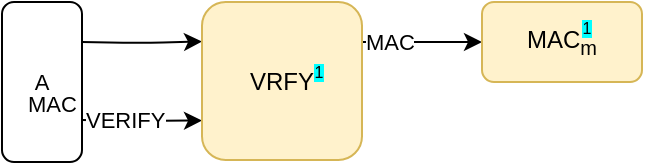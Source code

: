 <mxfile version="12.7.4" type="device"><diagram id="xJSIGuNxlJO1YPHD9Vcm" name="Page-1"><mxGraphModel dx="596" dy="427" grid="1" gridSize="10" guides="1" tooltips="1" connect="1" arrows="1" fold="1" page="1" pageScale="1" pageWidth="1654" pageHeight="1169" math="0" shadow="0"><root><mxCell id="0"/><mxCell id="1" parent="0"/><mxCell id="4HKKvNOfzjFkndzJGPI1-3" value="MAC" style="edgeStyle=orthogonalEdgeStyle;rounded=1;orthogonalLoop=1;jettySize=auto;html=1;entryX=0;entryY=0.5;entryDx=0;entryDy=0;align=left;" edge="1" parent="1" target="zPIuAUTArbj21rFynpwa-103"><mxGeometry x="-0.667" y="-10" relative="1" as="geometry"><mxPoint x="240" y="180" as="sourcePoint"/><Array as="points"><mxPoint x="250" y="180"/><mxPoint x="250" y="180"/></Array><mxPoint x="-10" y="-10" as="offset"/></mxGeometry></mxCell><mxCell id="zPIuAUTArbj21rFynpwa-102" value="&lt;font color=&quot;#000000&quot;&gt;A&lt;/font&gt;" style="rounded=1;whiteSpace=wrap;html=1;labelBackgroundColor=none;fontSize=11;fontColor=#3333FF;" parent="1" vertex="1"><mxGeometry x="60" y="160" width="40" height="80" as="geometry"/></mxCell><mxCell id="zPIuAUTArbj21rFynpwa-110" value="&lt;font color=&quot;#000000&quot;&gt;MAC&lt;/font&gt;" style="edgeStyle=orthogonalEdgeStyle;rounded=1;orthogonalLoop=1;jettySize=auto;html=1;entryX=0;entryY=0.25;entryDx=0;entryDy=0;strokeColor=#000000;fontSize=11;fontColor=#3333FF;align=left;" parent="1" target="4HKKvNOfzjFkndzJGPI1-1" edge="1"><mxGeometry x="0.003" y="30" relative="1" as="geometry"><mxPoint x="100" y="180" as="sourcePoint"/><mxPoint x="-30" y="30" as="offset"/></mxGeometry></mxCell><mxCell id="zPIuAUTArbj21rFynpwa-103" value="MAC&lt;sub&gt;m&lt;/sub&gt;" style="rounded=1;whiteSpace=wrap;html=1;fillColor=#fff2cc;strokeColor=#d6b656;" parent="1" vertex="1"><mxGeometry x="300" y="160" width="80" height="40" as="geometry"/></mxCell><mxCell id="vCYKrViYTbe_JkMEA-nA-15" value="&lt;font style=&quot;background-color: rgb(0 , 255 , 255) ; font-size: 8px&quot;&gt;1&lt;/font&gt;" style="text;html=1;align=center;verticalAlign=middle;resizable=0;points=[];;autosize=1;" parent="1" vertex="1"><mxGeometry x="342" y="162" width="20" height="20" as="geometry"/></mxCell><mxCell id="4HKKvNOfzjFkndzJGPI1-4" value="VERIFY" style="edgeStyle=orthogonalEdgeStyle;rounded=1;orthogonalLoop=1;jettySize=auto;html=1;exitX=0;exitY=0.5;exitDx=0;exitDy=0;entryX=0;entryY=0.75;entryDx=0;entryDy=0;align=left;" edge="1" parent="1" target="4HKKvNOfzjFkndzJGPI1-1"><mxGeometry x="-1" relative="1" as="geometry"><mxPoint x="100" y="219" as="sourcePoint"/><mxPoint as="offset"/></mxGeometry></mxCell><mxCell id="4HKKvNOfzjFkndzJGPI1-1" value="VRFY" style="rounded=1;whiteSpace=wrap;html=1;fillColor=#fff2cc;strokeColor=#d6b656;" vertex="1" parent="1"><mxGeometry x="160" y="160" width="80" height="79" as="geometry"/></mxCell><mxCell id="4HKKvNOfzjFkndzJGPI1-2" value="&lt;font style=&quot;background-color: rgb(0 , 255 , 255) ; font-size: 8px&quot;&gt;1&lt;/font&gt;" style="text;html=1;align=center;verticalAlign=middle;resizable=0;points=[];;autosize=1;" vertex="1" parent="1"><mxGeometry x="208" y="184" width="20" height="20" as="geometry"/></mxCell></root></mxGraphModel></diagram></mxfile>